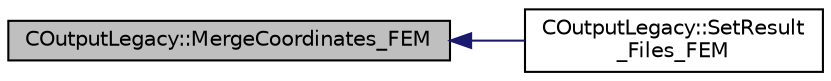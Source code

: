 digraph "COutputLegacy::MergeCoordinates_FEM"
{
  edge [fontname="Helvetica",fontsize="10",labelfontname="Helvetica",labelfontsize="10"];
  node [fontname="Helvetica",fontsize="10",shape=record];
  rankdir="LR";
  Node489 [label="COutputLegacy::MergeCoordinates_FEM",height=0.2,width=0.4,color="black", fillcolor="grey75", style="filled", fontcolor="black"];
  Node489 -> Node490 [dir="back",color="midnightblue",fontsize="10",style="solid",fontname="Helvetica"];
  Node490 [label="COutputLegacy::SetResult\l_Files_FEM",height=0.2,width=0.4,color="black", fillcolor="white", style="filled",URL="$class_c_output_legacy.html#a25b90eb5e2bd0f05f92a89f0768f2181",tooltip="Writes and organizes the all the output files, except the history one, for serial computations with t..."];
}
